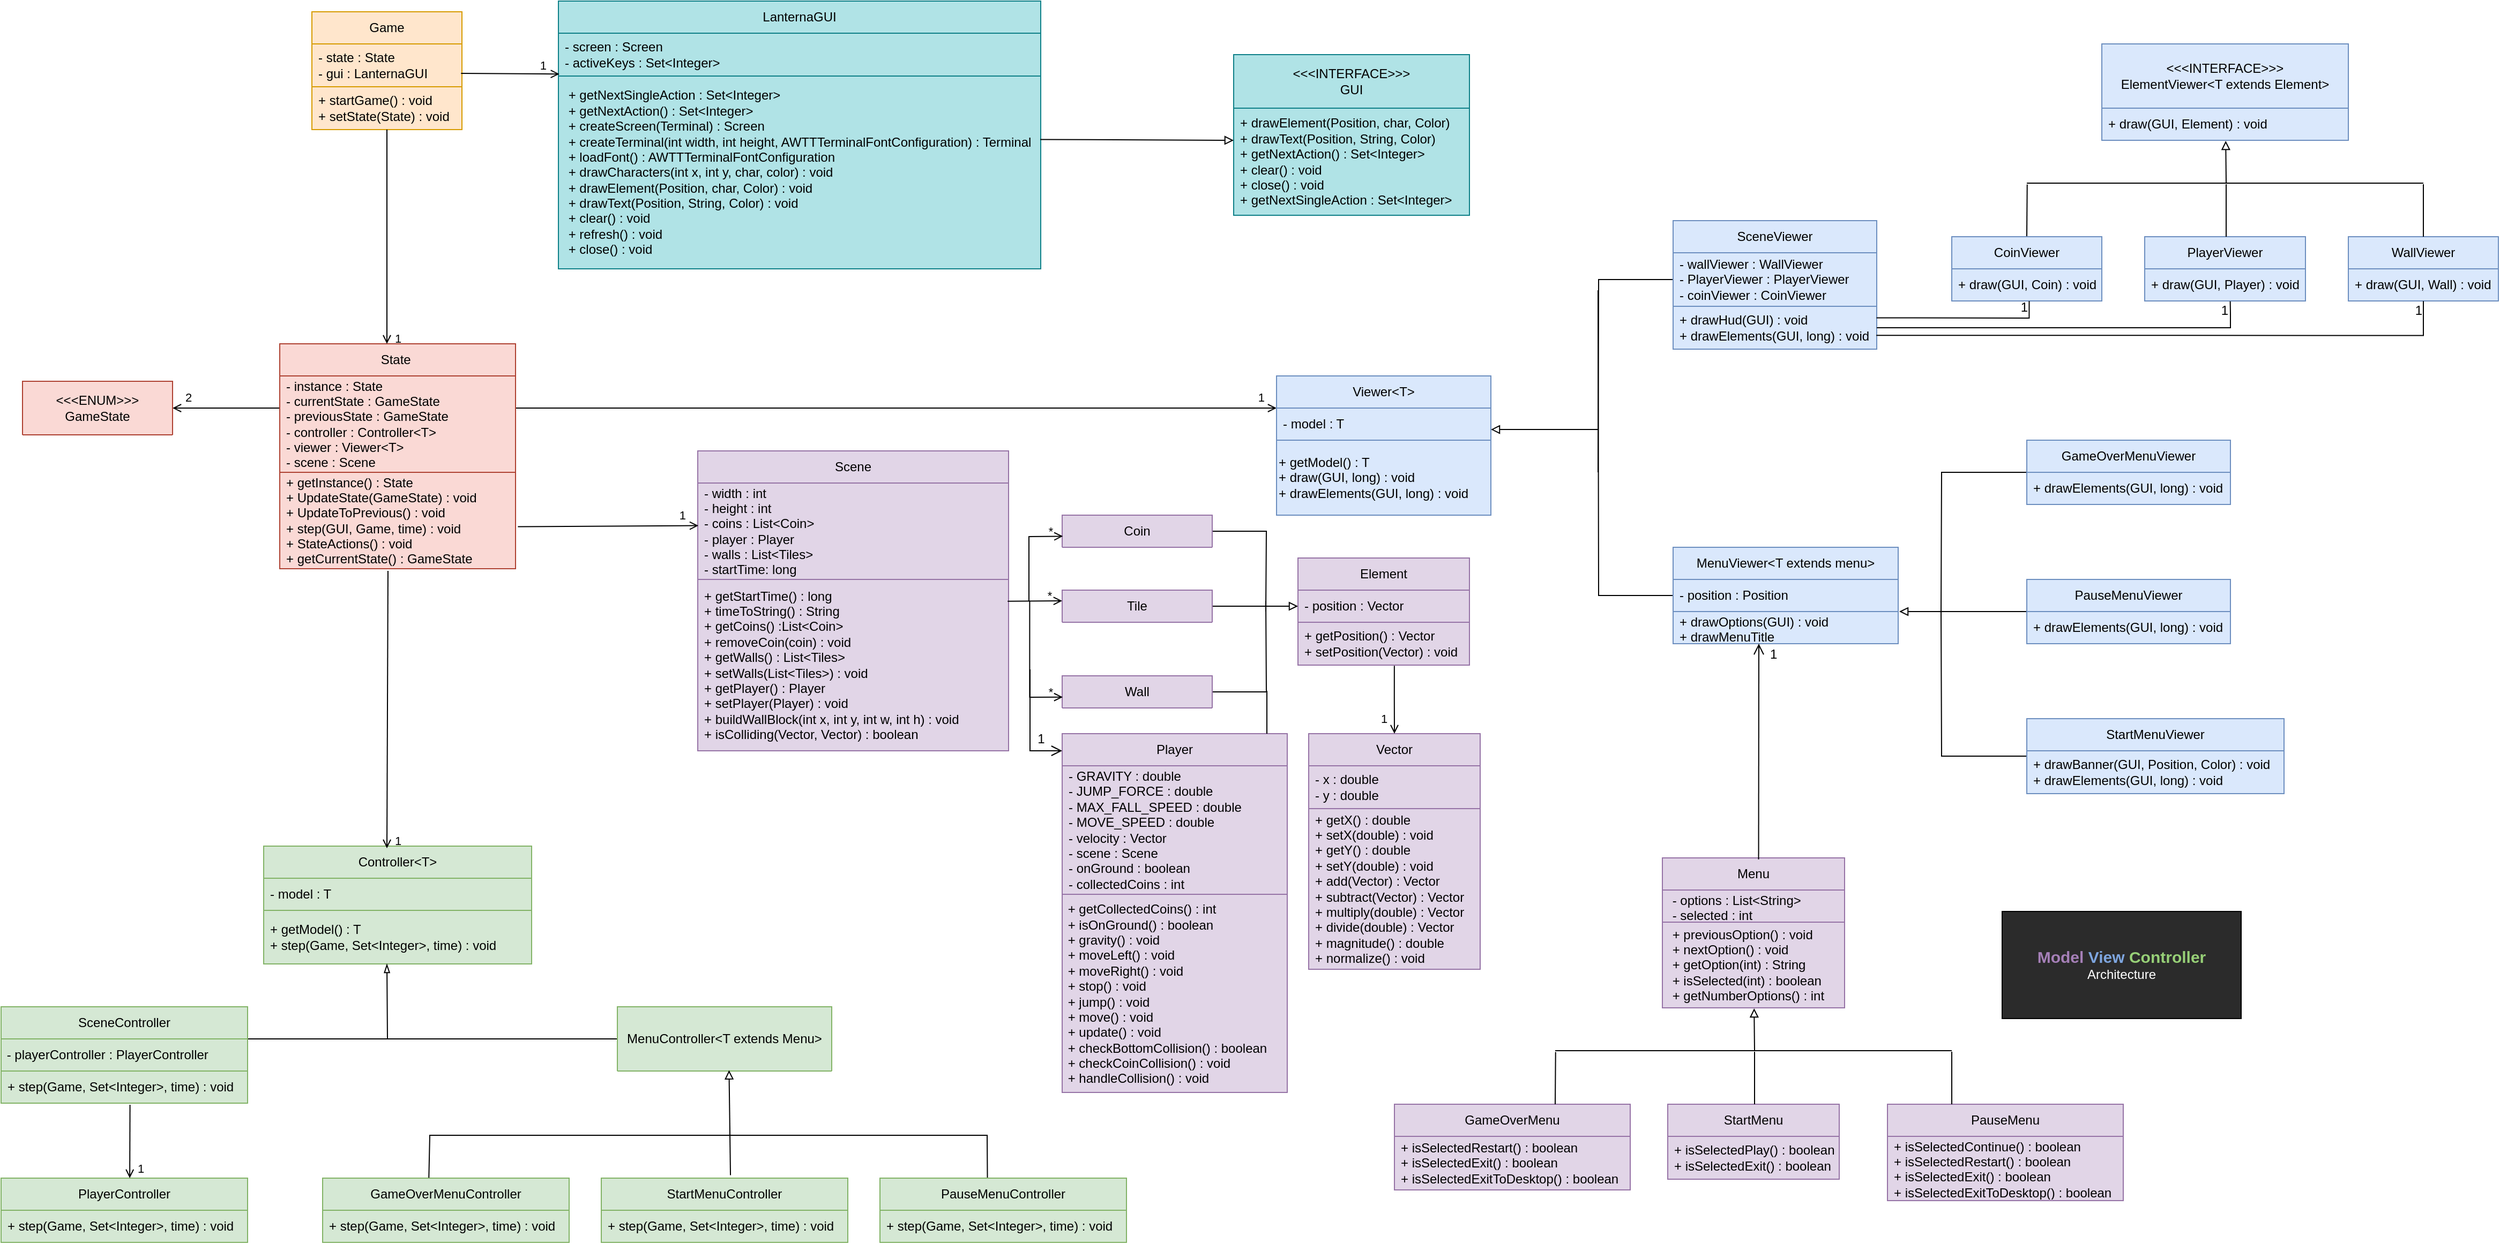<mxfile version="24.9.0">
  <diagram id="H3lMvGbhZpd5Ndb-k4yC" name="Página-1">
    <mxGraphModel dx="2840" dy="1518" grid="0" gridSize="10" guides="1" tooltips="1" connect="1" arrows="1" fold="1" page="1" pageScale="1" pageWidth="827" pageHeight="1169" background="#ffffff" math="0" shadow="0">
      <root>
        <mxCell id="0" />
        <mxCell id="1" parent="0" />
        <mxCell id="7yVTqU8jf3rbuftQxdGP-1" value="Game" style="swimlane;fontStyle=0;childLayout=stackLayout;horizontal=1;startSize=30;horizontalStack=0;resizeParent=1;resizeParentMax=0;resizeLast=0;collapsible=1;marginBottom=0;whiteSpace=wrap;html=1;fillColor=#ffe6cc;strokeColor=#d79b00;" parent="1" vertex="1">
          <mxGeometry x="330" y="250" width="140" height="110" as="geometry" />
        </mxCell>
        <mxCell id="7yVTqU8jf3rbuftQxdGP-2" value="- state : State&lt;div&gt;- gui : LanternaGUI&lt;/div&gt;" style="text;strokeColor=#d79b00;fillColor=#ffe6cc;align=left;verticalAlign=middle;spacingLeft=4;spacingRight=4;overflow=hidden;points=[[0,0.5],[1,0.5]];portConstraint=eastwest;rotatable=0;whiteSpace=wrap;html=1;" parent="7yVTqU8jf3rbuftQxdGP-1" vertex="1">
          <mxGeometry y="30" width="140" height="40" as="geometry" />
        </mxCell>
        <mxCell id="7yVTqU8jf3rbuftQxdGP-4" value="+ startGame() : void&lt;div&gt;+ setState(State) : void&lt;/div&gt;" style="text;strokeColor=#d79b00;fillColor=#ffe6cc;align=left;verticalAlign=middle;spacingLeft=4;spacingRight=4;overflow=hidden;points=[[0,0.5],[1,0.5]];portConstraint=eastwest;rotatable=0;whiteSpace=wrap;html=1;" parent="7yVTqU8jf3rbuftQxdGP-1" vertex="1">
          <mxGeometry y="70" width="140" height="40" as="geometry" />
        </mxCell>
        <mxCell id="7yVTqU8jf3rbuftQxdGP-10" value="&amp;nbsp; &amp;nbsp;2" style="edgeStyle=orthogonalEdgeStyle;rounded=0;orthogonalLoop=1;jettySize=auto;html=1;endArrow=open;endFill=0;labelBackgroundColor=none;" parent="1" source="7yVTqU8jf3rbuftQxdGP-6" edge="1">
          <mxGeometry x="0.807" y="-10" relative="1" as="geometry">
            <mxPoint x="200" y="620" as="targetPoint" />
            <mxPoint as="offset" />
          </mxGeometry>
        </mxCell>
        <mxCell id="7yVTqU8jf3rbuftQxdGP-21" value="1&amp;nbsp; &amp;nbsp;" style="edgeStyle=orthogonalEdgeStyle;rounded=0;orthogonalLoop=1;jettySize=auto;html=1;entryX=0;entryY=0.5;entryDx=0;entryDy=0;endArrow=open;endFill=0;labelBackgroundColor=none;" parent="1" source="7yVTqU8jf3rbuftQxdGP-6" target="7yVTqU8jf3rbuftQxdGP-16" edge="1">
          <mxGeometry x="0.972" y="10" relative="1" as="geometry">
            <mxPoint as="offset" />
          </mxGeometry>
        </mxCell>
        <mxCell id="7yVTqU8jf3rbuftQxdGP-6" value="State&amp;nbsp;" style="swimlane;fontStyle=0;childLayout=stackLayout;horizontal=1;startSize=30;horizontalStack=0;resizeParent=1;resizeParentMax=0;resizeLast=0;collapsible=1;marginBottom=0;whiteSpace=wrap;html=1;fillColor=#fad9d5;strokeColor=#ae4132;" parent="1" vertex="1">
          <mxGeometry x="300" y="560" width="220" height="120" as="geometry" />
        </mxCell>
        <mxCell id="7yVTqU8jf3rbuftQxdGP-7" value="- instance : State&lt;div&gt;- currentState : GameState&lt;/div&gt;&lt;div&gt;- previousState : GameState&lt;/div&gt;&lt;div&gt;- controller : Controller&amp;lt;T&amp;gt;&lt;/div&gt;&lt;div&gt;- viewer : Viewer&amp;lt;T&amp;gt;&lt;/div&gt;&lt;div&gt;- scene : Scene&lt;/div&gt;" style="text;strokeColor=#ae4132;fillColor=#fad9d5;align=left;verticalAlign=middle;spacingLeft=4;spacingRight=4;overflow=hidden;points=[[0,0.5],[1,0.5]];portConstraint=eastwest;rotatable=0;whiteSpace=wrap;html=1;" parent="7yVTqU8jf3rbuftQxdGP-6" vertex="1">
          <mxGeometry y="30" width="220" height="90" as="geometry" />
        </mxCell>
        <mxCell id="7yVTqU8jf3rbuftQxdGP-8" value="+ getInstance() : State&lt;div&gt;+ UpdateState(GameState) : void&lt;/div&gt;&lt;div&gt;+ UpdateToPrevious() : void&lt;/div&gt;&lt;div&gt;+ step(GUI, Game, time) : void&lt;/div&gt;&lt;div&gt;+ StateActions() : void&lt;/div&gt;&lt;div&gt;+ getCurrentState() : GameState&lt;/div&gt;" style="text;strokeColor=#ae4132;fillColor=#fad9d5;align=left;verticalAlign=middle;spacingLeft=4;spacingRight=4;overflow=hidden;points=[[0,0.5],[1,0.5]];portConstraint=eastwest;rotatable=0;whiteSpace=wrap;html=1;" parent="1" vertex="1">
          <mxGeometry x="300" y="680" width="220" height="90" as="geometry" />
        </mxCell>
        <mxCell id="7yVTqU8jf3rbuftQxdGP-11" value="&amp;lt;&amp;lt;&amp;lt;ENUM&amp;gt;&amp;gt;&amp;gt;&lt;div&gt;GameState&lt;/div&gt;" style="swimlane;fontStyle=0;childLayout=stackLayout;horizontal=1;startSize=75;horizontalStack=0;resizeParent=1;resizeParentMax=0;resizeLast=0;collapsible=1;marginBottom=0;whiteSpace=wrap;html=1;fillColor=#fad9d5;strokeColor=#ae4132;" parent="1" vertex="1">
          <mxGeometry x="60" y="595" width="140" height="50" as="geometry" />
        </mxCell>
        <mxCell id="7yVTqU8jf3rbuftQxdGP-16" value="Viewer&amp;lt;T&amp;gt;" style="swimlane;fontStyle=0;childLayout=stackLayout;horizontal=1;startSize=30;horizontalStack=0;resizeParent=1;resizeParentMax=0;resizeLast=0;collapsible=1;marginBottom=0;whiteSpace=wrap;html=1;fillColor=#dae8fc;strokeColor=#6c8ebf;" parent="1" vertex="1">
          <mxGeometry x="1230" y="590" width="200" height="60" as="geometry" />
        </mxCell>
        <mxCell id="7yVTqU8jf3rbuftQxdGP-17" value="- model : T" style="text;strokeColor=#6c8ebf;fillColor=#dae8fc;align=left;verticalAlign=middle;spacingLeft=4;spacingRight=4;overflow=hidden;points=[[0,0.5],[1,0.5]];portConstraint=eastwest;rotatable=0;whiteSpace=wrap;html=1;" parent="7yVTqU8jf3rbuftQxdGP-16" vertex="1">
          <mxGeometry y="30" width="200" height="30" as="geometry" />
        </mxCell>
        <mxCell id="7yVTqU8jf3rbuftQxdGP-24" value="+ getModel() : T&lt;div&gt;+ draw(GUI, long) : void&lt;/div&gt;&lt;div&gt;+ drawElements(GUI, long) : void&lt;/div&gt;" style="text;html=1;align=left;verticalAlign=middle;whiteSpace=wrap;rounded=0;fillColor=#dae8fc;strokeColor=#6c8ebf;" parent="1" vertex="1">
          <mxGeometry x="1230" y="650" width="200" height="70" as="geometry" />
        </mxCell>
        <mxCell id="7yVTqU8jf3rbuftQxdGP-25" value="MenuViewer&amp;lt;T extends menu&amp;gt;" style="swimlane;fontStyle=0;childLayout=stackLayout;horizontal=1;startSize=30;horizontalStack=0;resizeParent=1;resizeParentMax=0;resizeLast=0;collapsible=1;marginBottom=0;whiteSpace=wrap;html=1;fillColor=#dae8fc;strokeColor=#6c8ebf;" parent="1" vertex="1">
          <mxGeometry x="1600" y="750" width="210" height="90" as="geometry" />
        </mxCell>
        <mxCell id="7yVTqU8jf3rbuftQxdGP-119" style="edgeStyle=orthogonalEdgeStyle;rounded=0;orthogonalLoop=1;jettySize=auto;html=1;endArrow=none;endFill=0;" parent="7yVTqU8jf3rbuftQxdGP-25" source="7yVTqU8jf3rbuftQxdGP-26" edge="1">
          <mxGeometry relative="1" as="geometry">
            <mxPoint x="-70" y="-240.0" as="targetPoint" />
          </mxGeometry>
        </mxCell>
        <mxCell id="7yVTqU8jf3rbuftQxdGP-26" value="- position : Position" style="text;strokeColor=#6c8ebf;fillColor=#dae8fc;align=left;verticalAlign=middle;spacingLeft=4;spacingRight=4;overflow=hidden;points=[[0,0.5],[1,0.5]];portConstraint=eastwest;rotatable=0;whiteSpace=wrap;html=1;" parent="7yVTqU8jf3rbuftQxdGP-25" vertex="1">
          <mxGeometry y="30" width="210" height="30" as="geometry" />
        </mxCell>
        <mxCell id="7yVTqU8jf3rbuftQxdGP-27" value="+ drawOptions(GUI) : void&lt;div&gt;+ drawMenuTitle&lt;/div&gt;" style="text;strokeColor=#6c8ebf;fillColor=#dae8fc;align=left;verticalAlign=middle;spacingLeft=4;spacingRight=4;overflow=hidden;points=[[0,0.5],[1,0.5]];portConstraint=eastwest;rotatable=0;whiteSpace=wrap;html=1;" parent="7yVTqU8jf3rbuftQxdGP-25" vertex="1">
          <mxGeometry y="60" width="210" height="30" as="geometry" />
        </mxCell>
        <mxCell id="7yVTqU8jf3rbuftQxdGP-130" style="edgeStyle=orthogonalEdgeStyle;rounded=0;orthogonalLoop=1;jettySize=auto;html=1;endArrow=none;endFill=0;" parent="1" source="7yVTqU8jf3rbuftQxdGP-30" edge="1">
          <mxGeometry relative="1" as="geometry">
            <mxPoint x="1850" y="810" as="targetPoint" />
          </mxGeometry>
        </mxCell>
        <mxCell id="7yVTqU8jf3rbuftQxdGP-30" value="GameOverMenuViewer" style="swimlane;fontStyle=0;childLayout=stackLayout;horizontal=1;startSize=30;horizontalStack=0;resizeParent=1;resizeParentMax=0;resizeLast=0;collapsible=1;marginBottom=0;whiteSpace=wrap;html=1;fillColor=#dae8fc;strokeColor=#6c8ebf;" parent="1" vertex="1">
          <mxGeometry x="1930" y="650" width="190" height="60" as="geometry" />
        </mxCell>
        <mxCell id="7yVTqU8jf3rbuftQxdGP-31" value="+ drawElements(GUI, long) : void" style="text;strokeColor=#6c8ebf;fillColor=#dae8fc;align=left;verticalAlign=middle;spacingLeft=4;spacingRight=4;overflow=hidden;points=[[0,0.5],[1,0.5]];portConstraint=eastwest;rotatable=0;whiteSpace=wrap;html=1;" parent="7yVTqU8jf3rbuftQxdGP-30" vertex="1">
          <mxGeometry y="30" width="190" height="30" as="geometry" />
        </mxCell>
        <mxCell id="7yVTqU8jf3rbuftQxdGP-129" style="edgeStyle=orthogonalEdgeStyle;rounded=0;orthogonalLoop=1;jettySize=auto;html=1;endArrow=none;endFill=0;" parent="1" source="7yVTqU8jf3rbuftQxdGP-35" edge="1">
          <mxGeometry relative="1" as="geometry">
            <mxPoint x="1850" y="810" as="targetPoint" />
          </mxGeometry>
        </mxCell>
        <mxCell id="7yVTqU8jf3rbuftQxdGP-35" value="PauseMenuViewer" style="swimlane;fontStyle=0;childLayout=stackLayout;horizontal=1;startSize=30;horizontalStack=0;resizeParent=1;resizeParentMax=0;resizeLast=0;collapsible=1;marginBottom=0;whiteSpace=wrap;html=1;fillColor=#dae8fc;strokeColor=#6c8ebf;" parent="1" vertex="1">
          <mxGeometry x="1930" y="780" width="190" height="60" as="geometry" />
        </mxCell>
        <mxCell id="7yVTqU8jf3rbuftQxdGP-36" value="+ drawElements(GUI, long) : void" style="text;strokeColor=#6c8ebf;fillColor=#dae8fc;align=left;verticalAlign=middle;spacingLeft=4;spacingRight=4;overflow=hidden;points=[[0,0.5],[1,0.5]];portConstraint=eastwest;rotatable=0;whiteSpace=wrap;html=1;" parent="7yVTqU8jf3rbuftQxdGP-35" vertex="1">
          <mxGeometry y="30" width="190" height="30" as="geometry" />
        </mxCell>
        <mxCell id="7yVTqU8jf3rbuftQxdGP-131" style="edgeStyle=orthogonalEdgeStyle;rounded=0;orthogonalLoop=1;jettySize=auto;html=1;endArrow=none;endFill=0;" parent="1" source="7yVTqU8jf3rbuftQxdGP-44" edge="1">
          <mxGeometry relative="1" as="geometry">
            <mxPoint x="1850" y="810" as="targetPoint" />
          </mxGeometry>
        </mxCell>
        <mxCell id="7yVTqU8jf3rbuftQxdGP-44" value="StartMenuViewer" style="swimlane;fontStyle=0;childLayout=stackLayout;horizontal=1;startSize=30;horizontalStack=0;resizeParent=1;resizeParentMax=0;resizeLast=0;collapsible=1;marginBottom=0;whiteSpace=wrap;html=1;fillColor=#dae8fc;strokeColor=#6c8ebf;" parent="1" vertex="1">
          <mxGeometry x="1930" y="910" width="240" height="70" as="geometry" />
        </mxCell>
        <mxCell id="7yVTqU8jf3rbuftQxdGP-47" value="+ drawBanner(GUI, Position, Color) : void&lt;div&gt;+ drawElements(GUI, long) : void&lt;/div&gt;" style="text;strokeColor=#6c8ebf;fillColor=#dae8fc;align=left;verticalAlign=middle;spacingLeft=4;spacingRight=4;overflow=hidden;points=[[0,0.5],[1,0.5]];portConstraint=eastwest;rotatable=0;whiteSpace=wrap;html=1;" parent="7yVTqU8jf3rbuftQxdGP-44" vertex="1">
          <mxGeometry y="30" width="240" height="40" as="geometry" />
        </mxCell>
        <mxCell id="7yVTqU8jf3rbuftQxdGP-49" value="SceneViewer" style="swimlane;fontStyle=0;childLayout=stackLayout;horizontal=1;startSize=30;horizontalStack=0;resizeParent=1;resizeParentMax=0;resizeLast=0;collapsible=1;marginBottom=0;whiteSpace=wrap;html=1;fillColor=#dae8fc;strokeColor=#6c8ebf;" parent="1" vertex="1">
          <mxGeometry x="1600" y="445" width="190" height="120" as="geometry" />
        </mxCell>
        <mxCell id="7yVTqU8jf3rbuftQxdGP-117" style="edgeStyle=orthogonalEdgeStyle;rounded=0;orthogonalLoop=1;jettySize=auto;html=1;endArrow=none;endFill=0;" parent="7yVTqU8jf3rbuftQxdGP-49" source="7yVTqU8jf3rbuftQxdGP-50" edge="1">
          <mxGeometry relative="1" as="geometry">
            <mxPoint x="-70" y="235" as="targetPoint" />
          </mxGeometry>
        </mxCell>
        <mxCell id="7yVTqU8jf3rbuftQxdGP-50" value="- wallViewer : WallViewer&lt;div&gt;- PlayerViewer : PlayerViewer&lt;/div&gt;&lt;div&gt;- coinViewer : CoinViewer&lt;/div&gt;" style="text;strokeColor=#6c8ebf;fillColor=#dae8fc;align=left;verticalAlign=middle;spacingLeft=4;spacingRight=4;overflow=hidden;points=[[0,0.5],[1,0.5]];portConstraint=eastwest;rotatable=0;whiteSpace=wrap;html=1;" parent="7yVTqU8jf3rbuftQxdGP-49" vertex="1">
          <mxGeometry y="30" width="190" height="50" as="geometry" />
        </mxCell>
        <mxCell id="7yVTqU8jf3rbuftQxdGP-51" value="+ drawHud(GUI) : void&lt;br&gt;&lt;div&gt;+ drawElements(GUI, long) : void&lt;/div&gt;" style="text;strokeColor=#6c8ebf;fillColor=#dae8fc;align=left;verticalAlign=middle;spacingLeft=4;spacingRight=4;overflow=hidden;points=[[0,0.5],[1,0.5]];portConstraint=eastwest;rotatable=0;whiteSpace=wrap;html=1;" parent="7yVTqU8jf3rbuftQxdGP-49" vertex="1">
          <mxGeometry y="80" width="190" height="40" as="geometry" />
        </mxCell>
        <mxCell id="7yVTqU8jf3rbuftQxdGP-59" value="WallViewer" style="swimlane;fontStyle=0;childLayout=stackLayout;horizontal=1;startSize=30;horizontalStack=0;resizeParent=1;resizeParentMax=0;resizeLast=0;collapsible=1;marginBottom=0;whiteSpace=wrap;html=1;fillColor=#dae8fc;strokeColor=#6c8ebf;" parent="1" vertex="1">
          <mxGeometry x="2230" y="460" width="140" height="60" as="geometry" />
        </mxCell>
        <mxCell id="7yVTqU8jf3rbuftQxdGP-60" value="+ draw(GUI, Wall) : void" style="text;strokeColor=#6c8ebf;fillColor=#dae8fc;align=left;verticalAlign=middle;spacingLeft=4;spacingRight=4;overflow=hidden;points=[[0,0.5],[1,0.5]];portConstraint=eastwest;rotatable=0;whiteSpace=wrap;html=1;" parent="7yVTqU8jf3rbuftQxdGP-59" vertex="1">
          <mxGeometry y="30" width="140" height="30" as="geometry" />
        </mxCell>
        <mxCell id="s2_W4ljT01zhnuVkcxhj-12" style="rounded=0;orthogonalLoop=1;jettySize=auto;html=1;exitX=0.5;exitY=0;exitDx=0;exitDy=0;entryX=0.001;entryY=0.63;entryDx=0;entryDy=0;entryPerimeter=0;endArrow=none;endFill=0;" parent="1" source="7yVTqU8jf3rbuftQxdGP-63" target="s2_W4ljT01zhnuVkcxhj-10" edge="1">
          <mxGeometry relative="1" as="geometry" />
        </mxCell>
        <mxCell id="7yVTqU8jf3rbuftQxdGP-63" value="CoinViewer" style="swimlane;fontStyle=0;childLayout=stackLayout;horizontal=1;startSize=30;horizontalStack=0;resizeParent=1;resizeParentMax=0;resizeLast=0;collapsible=1;marginBottom=0;whiteSpace=wrap;html=1;fillColor=#dae8fc;strokeColor=#6c8ebf;" parent="1" vertex="1">
          <mxGeometry x="1860" y="460" width="140" height="60" as="geometry" />
        </mxCell>
        <mxCell id="7yVTqU8jf3rbuftQxdGP-64" value="+ draw(GUI, Coin) : void" style="text;strokeColor=#6c8ebf;fillColor=#dae8fc;align=left;verticalAlign=middle;spacingLeft=4;spacingRight=4;overflow=hidden;points=[[0,0.5],[1,0.5]];portConstraint=eastwest;rotatable=0;whiteSpace=wrap;html=1;" parent="7yVTqU8jf3rbuftQxdGP-63" vertex="1">
          <mxGeometry y="30" width="140" height="30" as="geometry" />
        </mxCell>
        <mxCell id="7yVTqU8jf3rbuftQxdGP-67" value="PlayerViewer" style="swimlane;fontStyle=0;childLayout=stackLayout;horizontal=1;startSize=30;horizontalStack=0;resizeParent=1;resizeParentMax=0;resizeLast=0;collapsible=1;marginBottom=0;whiteSpace=wrap;html=1;fillColor=#dae8fc;strokeColor=#6c8ebf;" parent="1" vertex="1">
          <mxGeometry x="2040" y="460" width="150" height="60" as="geometry" />
        </mxCell>
        <mxCell id="7yVTqU8jf3rbuftQxdGP-68" value="+ draw(GUI, Player) : void" style="text;strokeColor=#6c8ebf;fillColor=#dae8fc;align=left;verticalAlign=middle;spacingLeft=4;spacingRight=4;overflow=hidden;points=[[0,0.5],[1,0.5]];portConstraint=eastwest;rotatable=0;whiteSpace=wrap;html=1;" parent="7yVTqU8jf3rbuftQxdGP-67" vertex="1">
          <mxGeometry y="30" width="150" height="30" as="geometry" />
        </mxCell>
        <mxCell id="7yVTqU8jf3rbuftQxdGP-75" value="&amp;lt;&amp;lt;&amp;lt;INTERFACE&amp;gt;&amp;gt;&amp;gt;&lt;div&gt;ElementViewer&amp;lt;T extends Element&amp;gt;&lt;/div&gt;" style="swimlane;fontStyle=0;childLayout=stackLayout;horizontal=1;startSize=60;horizontalStack=0;resizeParent=1;resizeParentMax=0;resizeLast=0;collapsible=1;marginBottom=0;whiteSpace=wrap;html=1;fillColor=#dae8fc;strokeColor=#6c8ebf;" parent="1" vertex="1">
          <mxGeometry x="2000" y="280" width="230" height="90" as="geometry" />
        </mxCell>
        <mxCell id="7yVTqU8jf3rbuftQxdGP-76" value="+ draw(GUI, Element) : void" style="text;strokeColor=#6c8ebf;fillColor=#dae8fc;align=left;verticalAlign=middle;spacingLeft=4;spacingRight=4;overflow=hidden;points=[[0,0.5],[1,0.5]];portConstraint=eastwest;rotatable=0;whiteSpace=wrap;html=1;" parent="7yVTqU8jf3rbuftQxdGP-75" vertex="1">
          <mxGeometry y="60" width="230" height="30" as="geometry" />
        </mxCell>
        <mxCell id="7yVTqU8jf3rbuftQxdGP-82" value="Controller&amp;lt;T&amp;gt;" style="swimlane;fontStyle=0;childLayout=stackLayout;horizontal=1;startSize=30;horizontalStack=0;resizeParent=1;resizeParentMax=0;resizeLast=0;collapsible=1;marginBottom=0;whiteSpace=wrap;html=1;fillColor=#d5e8d4;strokeColor=#82b366;" parent="1" vertex="1">
          <mxGeometry x="285" y="1029" width="250" height="110" as="geometry" />
        </mxCell>
        <mxCell id="7yVTqU8jf3rbuftQxdGP-83" value="- model : T" style="text;strokeColor=#82b366;fillColor=#d5e8d4;align=left;verticalAlign=middle;spacingLeft=4;spacingRight=4;overflow=hidden;points=[[0,0.5],[1,0.5]];portConstraint=eastwest;rotatable=0;whiteSpace=wrap;html=1;" parent="7yVTqU8jf3rbuftQxdGP-82" vertex="1">
          <mxGeometry y="30" width="250" height="30" as="geometry" />
        </mxCell>
        <mxCell id="7yVTqU8jf3rbuftQxdGP-84" value="+ getModel() : T&lt;div&gt;+ step(Game, Set&amp;lt;Integer&amp;gt;, time) : void&lt;/div&gt;" style="text;strokeColor=#82b366;fillColor=#d5e8d4;align=left;verticalAlign=middle;spacingLeft=4;spacingRight=4;overflow=hidden;points=[[0,0.5],[1,0.5]];portConstraint=eastwest;rotatable=0;whiteSpace=wrap;html=1;" parent="7yVTqU8jf3rbuftQxdGP-82" vertex="1">
          <mxGeometry y="60" width="250" height="50" as="geometry" />
        </mxCell>
        <mxCell id="7yVTqU8jf3rbuftQxdGP-86" value="1" style="endArrow=open;html=1;rounded=0;exitX=0.459;exitY=1.022;exitDx=0;exitDy=0;exitPerimeter=0;entryX=0.46;entryY=0.018;entryDx=0;entryDy=0;entryPerimeter=0;endFill=0;labelBackgroundColor=none;" parent="1" source="7yVTqU8jf3rbuftQxdGP-8" target="7yVTqU8jf3rbuftQxdGP-82" edge="1">
          <mxGeometry x="0.945" y="10" width="50" height="50" relative="1" as="geometry">
            <mxPoint x="590" y="570" as="sourcePoint" />
            <mxPoint x="640" y="520" as="targetPoint" />
            <mxPoint as="offset" />
          </mxGeometry>
        </mxCell>
        <mxCell id="7yVTqU8jf3rbuftQxdGP-116" style="edgeStyle=orthogonalEdgeStyle;rounded=0;orthogonalLoop=1;jettySize=auto;html=1;endArrow=none;endFill=0;" parent="1" source="7yVTqU8jf3rbuftQxdGP-87" edge="1">
          <mxGeometry relative="1" as="geometry">
            <mxPoint x="380" y="1209" as="targetPoint" />
          </mxGeometry>
        </mxCell>
        <mxCell id="7yVTqU8jf3rbuftQxdGP-87" value="MenuController&amp;lt;T extends Menu&amp;gt;" style="swimlane;fontStyle=0;childLayout=stackLayout;horizontal=1;startSize=60;horizontalStack=0;resizeParent=1;resizeParentMax=0;resizeLast=0;collapsible=1;marginBottom=0;whiteSpace=wrap;html=1;fillColor=#d5e8d4;strokeColor=#82b366;" parent="1" vertex="1">
          <mxGeometry x="615" y="1179" width="200" height="60" as="geometry" />
        </mxCell>
        <mxCell id="7yVTqU8jf3rbuftQxdGP-91" value="GameOverMenuController" style="swimlane;fontStyle=0;childLayout=stackLayout;horizontal=1;startSize=30;horizontalStack=0;resizeParent=1;resizeParentMax=0;resizeLast=0;collapsible=1;marginBottom=0;whiteSpace=wrap;html=1;fillColor=#d5e8d4;strokeColor=#82b366;" parent="1" vertex="1">
          <mxGeometry x="340" y="1339" width="230" height="60" as="geometry" />
        </mxCell>
        <mxCell id="7yVTqU8jf3rbuftQxdGP-92" value="+ step(Game, Set&amp;lt;Integer&amp;gt;, time) : void" style="text;strokeColor=#82b366;fillColor=#d5e8d4;align=left;verticalAlign=middle;spacingLeft=4;spacingRight=4;overflow=hidden;points=[[0,0.5],[1,0.5]];portConstraint=eastwest;rotatable=0;whiteSpace=wrap;html=1;" parent="7yVTqU8jf3rbuftQxdGP-91" vertex="1">
          <mxGeometry y="30" width="230" height="30" as="geometry" />
        </mxCell>
        <mxCell id="7yVTqU8jf3rbuftQxdGP-95" value="StartMenuController" style="swimlane;fontStyle=0;childLayout=stackLayout;horizontal=1;startSize=30;horizontalStack=0;resizeParent=1;resizeParentMax=0;resizeLast=0;collapsible=1;marginBottom=0;whiteSpace=wrap;html=1;fillColor=#d5e8d4;strokeColor=#82b366;" parent="1" vertex="1">
          <mxGeometry x="600" y="1339" width="230" height="60" as="geometry" />
        </mxCell>
        <mxCell id="7yVTqU8jf3rbuftQxdGP-96" value="+ step(Game, Set&amp;lt;Integer&amp;gt;, time) : void" style="text;strokeColor=#82b366;fillColor=#d5e8d4;align=left;verticalAlign=middle;spacingLeft=4;spacingRight=4;overflow=hidden;points=[[0,0.5],[1,0.5]];portConstraint=eastwest;rotatable=0;whiteSpace=wrap;html=1;" parent="7yVTqU8jf3rbuftQxdGP-95" vertex="1">
          <mxGeometry y="30" width="230" height="30" as="geometry" />
        </mxCell>
        <mxCell id="7yVTqU8jf3rbuftQxdGP-101" value="" style="endArrow=block;html=1;rounded=0;exitX=0.524;exitY=-0.046;exitDx=0;exitDy=0;exitPerimeter=0;entryX=0.521;entryY=0.988;entryDx=0;entryDy=0;entryPerimeter=0;endFill=0;" parent="1" source="7yVTqU8jf3rbuftQxdGP-95" target="7yVTqU8jf3rbuftQxdGP-87" edge="1">
          <mxGeometry width="50" height="50" relative="1" as="geometry">
            <mxPoint x="640" y="1319" as="sourcePoint" />
            <mxPoint x="690" y="1269" as="targetPoint" />
          </mxGeometry>
        </mxCell>
        <mxCell id="7yVTqU8jf3rbuftQxdGP-102" value="" style="endArrow=none;html=1;rounded=0;exitX=0.431;exitY=-0.007;exitDx=0;exitDy=0;exitPerimeter=0;entryX=0.436;entryY=0.031;entryDx=0;entryDy=0;entryPerimeter=0;" parent="1" source="7yVTqU8jf3rbuftQxdGP-91" target="7yVTqU8jf3rbuftQxdGP-97" edge="1">
          <mxGeometry width="50" height="50" relative="1" as="geometry">
            <mxPoint x="640" y="1319" as="sourcePoint" />
            <mxPoint x="960" y="1336" as="targetPoint" />
            <Array as="points">
              <mxPoint x="440" y="1299" />
              <mxPoint x="960" y="1299" />
            </Array>
          </mxGeometry>
        </mxCell>
        <mxCell id="7yVTqU8jf3rbuftQxdGP-97" value="PauseMenuController" style="swimlane;fontStyle=0;childLayout=stackLayout;horizontal=1;startSize=30;horizontalStack=0;resizeParent=1;resizeParentMax=0;resizeLast=0;collapsible=1;marginBottom=0;whiteSpace=wrap;html=1;fillColor=#d5e8d4;strokeColor=#82b366;" parent="1" vertex="1">
          <mxGeometry x="860" y="1339" width="230" height="60" as="geometry" />
        </mxCell>
        <mxCell id="7yVTqU8jf3rbuftQxdGP-98" value="+ step(Game, Set&amp;lt;Integer&amp;gt;, time) : void" style="text;strokeColor=#82b366;fillColor=#d5e8d4;align=left;verticalAlign=middle;spacingLeft=4;spacingRight=4;overflow=hidden;points=[[0,0.5],[1,0.5]];portConstraint=eastwest;rotatable=0;whiteSpace=wrap;html=1;" parent="7yVTqU8jf3rbuftQxdGP-97" vertex="1">
          <mxGeometry y="30" width="230" height="30" as="geometry" />
        </mxCell>
        <mxCell id="7yVTqU8jf3rbuftQxdGP-115" style="edgeStyle=orthogonalEdgeStyle;rounded=0;orthogonalLoop=1;jettySize=auto;html=1;endArrow=blockThin;endFill=0;" parent="1" source="7yVTqU8jf3rbuftQxdGP-104" edge="1">
          <mxGeometry relative="1" as="geometry">
            <mxPoint x="400" y="1139" as="targetPoint" />
          </mxGeometry>
        </mxCell>
        <mxCell id="7yVTqU8jf3rbuftQxdGP-104" value="SceneController" style="swimlane;fontStyle=0;childLayout=stackLayout;horizontal=1;startSize=30;horizontalStack=0;resizeParent=1;resizeParentMax=0;resizeLast=0;collapsible=1;marginBottom=0;whiteSpace=wrap;html=1;fillColor=#d5e8d4;strokeColor=#82b366;" parent="1" vertex="1">
          <mxGeometry x="40" y="1179" width="230" height="60" as="geometry" />
        </mxCell>
        <mxCell id="7yVTqU8jf3rbuftQxdGP-107" value="&amp;nbsp;- playerController : PlayerController" style="text;html=1;align=left;verticalAlign=middle;whiteSpace=wrap;rounded=0;fillColor=#d5e8d4;strokeColor=#82b366;" parent="7yVTqU8jf3rbuftQxdGP-104" vertex="1">
          <mxGeometry y="30" width="230" height="30" as="geometry" />
        </mxCell>
        <mxCell id="7yVTqU8jf3rbuftQxdGP-105" value="+ step(Game, Set&amp;lt;Integer&amp;gt;, time) : void" style="text;strokeColor=#82b366;fillColor=#d5e8d4;align=left;verticalAlign=middle;spacingLeft=4;spacingRight=4;overflow=hidden;points=[[0,0.5],[1,0.5]];portConstraint=eastwest;rotatable=0;whiteSpace=wrap;html=1;" parent="1" vertex="1">
          <mxGeometry x="40" y="1239" width="230" height="30" as="geometry" />
        </mxCell>
        <mxCell id="7yVTqU8jf3rbuftQxdGP-108" value="PlayerController" style="swimlane;fontStyle=0;childLayout=stackLayout;horizontal=1;startSize=30;horizontalStack=0;resizeParent=1;resizeParentMax=0;resizeLast=0;collapsible=1;marginBottom=0;whiteSpace=wrap;html=1;fillColor=#d5e8d4;strokeColor=#82b366;" parent="1" vertex="1">
          <mxGeometry x="40" y="1339" width="230" height="60" as="geometry" />
        </mxCell>
        <mxCell id="7yVTqU8jf3rbuftQxdGP-112" value="+ step(Game, Set&amp;lt;Integer&amp;gt;, time) : void" style="text;strokeColor=#82b366;fillColor=#d5e8d4;align=left;verticalAlign=middle;spacingLeft=4;spacingRight=4;overflow=hidden;points=[[0,0.5],[1,0.5]];portConstraint=eastwest;rotatable=0;whiteSpace=wrap;html=1;" parent="7yVTqU8jf3rbuftQxdGP-108" vertex="1">
          <mxGeometry y="30" width="230" height="30" as="geometry" />
        </mxCell>
        <mxCell id="7yVTqU8jf3rbuftQxdGP-114" value="1" style="endArrow=open;html=1;rounded=0;exitX=0.523;exitY=1.052;exitDx=0;exitDy=0;exitPerimeter=0;entryX=0.522;entryY=0;entryDx=0;entryDy=0;entryPerimeter=0;endFill=0;labelBackgroundColor=none;" parent="1" source="7yVTqU8jf3rbuftQxdGP-105" target="7yVTqU8jf3rbuftQxdGP-108" edge="1">
          <mxGeometry x="0.736" y="10" width="50" height="50" relative="1" as="geometry">
            <mxPoint x="170" y="1369" as="sourcePoint" />
            <mxPoint x="220" y="1319" as="targetPoint" />
            <mxPoint as="offset" />
          </mxGeometry>
        </mxCell>
        <mxCell id="7yVTqU8jf3rbuftQxdGP-120" value="" style="endArrow=block;html=1;rounded=0;entryX=1;entryY=0.667;entryDx=0;entryDy=0;entryPerimeter=0;endFill=0;" parent="1" target="7yVTqU8jf3rbuftQxdGP-17" edge="1">
          <mxGeometry width="50" height="50" relative="1" as="geometry">
            <mxPoint x="1530" y="640" as="sourcePoint" />
            <mxPoint x="1710" y="600" as="targetPoint" />
          </mxGeometry>
        </mxCell>
        <mxCell id="7yVTqU8jf3rbuftQxdGP-132" value="" style="endArrow=block;html=1;rounded=0;endFill=0;" parent="1" edge="1">
          <mxGeometry width="50" height="50" relative="1" as="geometry">
            <mxPoint x="1850" y="810" as="sourcePoint" />
            <mxPoint x="1811" y="810" as="targetPoint" />
          </mxGeometry>
        </mxCell>
        <mxCell id="7yVTqU8jf3rbuftQxdGP-137" value="Vector" style="swimlane;fontStyle=0;childLayout=stackLayout;horizontal=1;startSize=30;horizontalStack=0;resizeParent=1;resizeParentMax=0;resizeLast=0;collapsible=1;marginBottom=0;whiteSpace=wrap;html=1;fillColor=#e1d5e7;strokeColor=#9673a6;" parent="1" vertex="1">
          <mxGeometry x="1260" y="924" width="160" height="220" as="geometry" />
        </mxCell>
        <mxCell id="7yVTqU8jf3rbuftQxdGP-138" value="- x : double&lt;div&gt;- y : double&lt;/div&gt;" style="text;strokeColor=#9673a6;fillColor=#e1d5e7;align=left;verticalAlign=middle;spacingLeft=4;spacingRight=4;overflow=hidden;points=[[0,0.5],[1,0.5]];portConstraint=eastwest;rotatable=0;whiteSpace=wrap;html=1;" parent="7yVTqU8jf3rbuftQxdGP-137" vertex="1">
          <mxGeometry y="30" width="160" height="40" as="geometry" />
        </mxCell>
        <mxCell id="7yVTqU8jf3rbuftQxdGP-139" value="+ getX() : double&lt;div&gt;+ setX(double) : void&lt;/div&gt;&lt;div&gt;+ getY() : double&lt;/div&gt;&lt;div&gt;+ setY(double) : void&lt;/div&gt;&lt;div&gt;+ add(Vector) : Vector&lt;/div&gt;&lt;div&gt;+ subtract(Vector) : Vector&lt;/div&gt;&lt;div&gt;+ multiply(double) : Vector&lt;/div&gt;&lt;div&gt;+ divide(double) : Vector&lt;/div&gt;&lt;div&gt;+ magnitude() : double&lt;/div&gt;&lt;div&gt;+ normalize() : void&lt;/div&gt;" style="text;strokeColor=#9673a6;fillColor=#e1d5e7;align=left;verticalAlign=middle;spacingLeft=4;spacingRight=4;overflow=hidden;points=[[0,0.5],[1,0.5]];portConstraint=eastwest;rotatable=0;whiteSpace=wrap;html=1;" parent="7yVTqU8jf3rbuftQxdGP-137" vertex="1">
          <mxGeometry y="70" width="160" height="150" as="geometry" />
        </mxCell>
        <mxCell id="7yVTqU8jf3rbuftQxdGP-141" value="1" style="edgeStyle=orthogonalEdgeStyle;rounded=0;orthogonalLoop=1;jettySize=auto;html=1;endArrow=open;endFill=0;labelBackgroundColor=none;" parent="1" source="7yVTqU8jf3rbuftQxdGP-1" edge="1">
          <mxGeometry x="0.946" y="10" relative="1" as="geometry">
            <mxPoint x="400" y="560" as="targetPoint" />
            <mxPoint as="offset" />
          </mxGeometry>
        </mxCell>
        <mxCell id="7yVTqU8jf3rbuftQxdGP-142" value="Scene" style="swimlane;fontStyle=0;childLayout=stackLayout;horizontal=1;startSize=30;horizontalStack=0;resizeParent=1;resizeParentMax=0;resizeLast=0;collapsible=1;marginBottom=0;whiteSpace=wrap;html=1;fillColor=#e1d5e7;strokeColor=#9673a6;" parent="1" vertex="1">
          <mxGeometry x="690" y="660" width="290" height="280" as="geometry" />
        </mxCell>
        <mxCell id="7yVTqU8jf3rbuftQxdGP-143" value="- width : int&lt;div&gt;- height : int&lt;/div&gt;&lt;div&gt;- coins : List&amp;lt;Coin&amp;gt;&lt;/div&gt;&lt;div&gt;- player : Player&lt;/div&gt;&lt;div&gt;- walls : List&amp;lt;Tiles&amp;gt;&lt;/div&gt;&lt;div&gt;- startTime: long&lt;/div&gt;" style="text;strokeColor=#9673a6;fillColor=#e1d5e7;align=left;verticalAlign=middle;spacingLeft=4;spacingRight=4;overflow=hidden;points=[[0,0.5],[1,0.5]];portConstraint=eastwest;rotatable=0;whiteSpace=wrap;html=1;" parent="7yVTqU8jf3rbuftQxdGP-142" vertex="1">
          <mxGeometry y="30" width="290" height="90" as="geometry" />
        </mxCell>
        <mxCell id="7yVTqU8jf3rbuftQxdGP-144" value="+ getStartTime() : long&lt;div&gt;+ timeToString() : String&lt;/div&gt;&lt;div&gt;+ getCoins() :List&amp;lt;Coin&amp;gt;&lt;/div&gt;&lt;div&gt;+ removeCoin(coin) : void&lt;/div&gt;&lt;div&gt;+ getWalls() : List&amp;lt;Tiles&amp;gt;&lt;/div&gt;&lt;div&gt;+ setWalls(List&amp;lt;Tiles&amp;gt;) : void&lt;/div&gt;&lt;div&gt;+ getPlayer() : Player&lt;/div&gt;&lt;div&gt;+ setPlayer(Player) : void&lt;/div&gt;&lt;div&gt;+ buildWallBlock(int x, int y, int w, int h) : void&lt;/div&gt;&lt;div&gt;+ isColliding(Vector, Vector) : boolean&lt;/div&gt;" style="text;strokeColor=#9673a6;fillColor=#e1d5e7;align=left;verticalAlign=middle;spacingLeft=4;spacingRight=4;overflow=hidden;points=[[0,0.5],[1,0.5]];portConstraint=eastwest;rotatable=0;whiteSpace=wrap;html=1;" parent="7yVTqU8jf3rbuftQxdGP-142" vertex="1">
          <mxGeometry y="120" width="290" height="160" as="geometry" />
        </mxCell>
        <mxCell id="7yVTqU8jf3rbuftQxdGP-146" value="Element" style="swimlane;fontStyle=0;childLayout=stackLayout;horizontal=1;startSize=30;horizontalStack=0;resizeParent=1;resizeParentMax=0;resizeLast=0;collapsible=1;marginBottom=0;whiteSpace=wrap;html=1;fillColor=#e1d5e7;strokeColor=#9673a6;" parent="1" vertex="1">
          <mxGeometry x="1250" y="760" width="160" height="100" as="geometry" />
        </mxCell>
        <mxCell id="7yVTqU8jf3rbuftQxdGP-147" value="- position : Vector" style="text;strokeColor=#9673a6;fillColor=#e1d5e7;align=left;verticalAlign=middle;spacingLeft=4;spacingRight=4;overflow=hidden;points=[[0,0.5],[1,0.5]];portConstraint=eastwest;rotatable=0;whiteSpace=wrap;html=1;" parent="7yVTqU8jf3rbuftQxdGP-146" vertex="1">
          <mxGeometry y="30" width="160" height="30" as="geometry" />
        </mxCell>
        <mxCell id="7yVTqU8jf3rbuftQxdGP-148" value="+ getPosition() : Vector&lt;div&gt;+ setPosition(Vector) : void&lt;/div&gt;" style="text;strokeColor=#9673a6;fillColor=#e1d5e7;align=left;verticalAlign=middle;spacingLeft=4;spacingRight=4;overflow=hidden;points=[[0,0.5],[1,0.5]];portConstraint=eastwest;rotatable=0;whiteSpace=wrap;html=1;" parent="7yVTqU8jf3rbuftQxdGP-146" vertex="1">
          <mxGeometry y="60" width="160" height="40" as="geometry" />
        </mxCell>
        <mxCell id="7yVTqU8jf3rbuftQxdGP-200" style="edgeStyle=orthogonalEdgeStyle;rounded=0;orthogonalLoop=1;jettySize=auto;html=1;endArrow=none;endFill=0;" parent="1" source="7yVTqU8jf3rbuftQxdGP-150" edge="1">
          <mxGeometry relative="1" as="geometry">
            <mxPoint x="1220" y="810" as="targetPoint" />
          </mxGeometry>
        </mxCell>
        <mxCell id="7yVTqU8jf3rbuftQxdGP-150" value="Coin" style="swimlane;fontStyle=0;childLayout=stackLayout;horizontal=1;startSize=30;horizontalStack=0;resizeParent=1;resizeParentMax=0;resizeLast=0;collapsible=1;marginBottom=0;whiteSpace=wrap;html=1;fillColor=#e1d5e7;strokeColor=#9673a6;" parent="1" vertex="1">
          <mxGeometry x="1030" y="720" width="140" height="30" as="geometry" />
        </mxCell>
        <mxCell id="7yVTqU8jf3rbuftQxdGP-198" style="edgeStyle=orthogonalEdgeStyle;rounded=0;orthogonalLoop=1;jettySize=auto;html=1;endArrow=block;endFill=0;" parent="1" source="7yVTqU8jf3rbuftQxdGP-154" target="7yVTqU8jf3rbuftQxdGP-147" edge="1">
          <mxGeometry relative="1" as="geometry" />
        </mxCell>
        <mxCell id="7yVTqU8jf3rbuftQxdGP-154" value="Tile" style="swimlane;fontStyle=0;childLayout=stackLayout;horizontal=1;startSize=30;horizontalStack=0;resizeParent=1;resizeParentMax=0;resizeLast=0;collapsible=1;marginBottom=0;whiteSpace=wrap;html=1;fillColor=#e1d5e7;strokeColor=#9673a6;" parent="1" vertex="1">
          <mxGeometry x="1030" y="790" width="140" height="30" as="geometry" />
        </mxCell>
        <mxCell id="7yVTqU8jf3rbuftQxdGP-161" value="&amp;nbsp;+ getCollectedCoins() : int&lt;div&gt;&amp;nbsp;+ isOnGround() : boolean&lt;/div&gt;&lt;div&gt;&amp;nbsp;+ gravity() : void&lt;/div&gt;&lt;div&gt;&amp;nbsp;+ moveLeft() : void&lt;/div&gt;&lt;div&gt;&amp;nbsp;+ moveRight() : void&lt;/div&gt;&lt;div&gt;&amp;nbsp;+ stop() : void&lt;/div&gt;&lt;div&gt;&amp;nbsp;+ jump() : void&lt;/div&gt;&lt;div&gt;&amp;nbsp;+ move() : void&lt;/div&gt;&lt;div&gt;&amp;nbsp;+ update() : void&lt;/div&gt;&lt;div&gt;&amp;nbsp;+ checkBottomCollision() : boolean&lt;/div&gt;&lt;div&gt;&amp;nbsp;+ checkCoinCollision() : void&lt;/div&gt;&lt;div&gt;&amp;nbsp;+ handleCollision() : void&lt;/div&gt;" style="rounded=0;whiteSpace=wrap;html=1;align=left;fillColor=#e1d5e7;strokeColor=#9673a6;" parent="1" vertex="1">
          <mxGeometry x="1030" y="1074" width="210" height="185" as="geometry" />
        </mxCell>
        <mxCell id="7yVTqU8jf3rbuftQxdGP-199" style="edgeStyle=orthogonalEdgeStyle;rounded=0;orthogonalLoop=1;jettySize=auto;html=1;endArrow=none;endFill=0;" parent="1" source="7yVTqU8jf3rbuftQxdGP-162" edge="1">
          <mxGeometry relative="1" as="geometry">
            <mxPoint x="1220" y="800" as="targetPoint" />
          </mxGeometry>
        </mxCell>
        <mxCell id="7yVTqU8jf3rbuftQxdGP-162" value="Wall" style="swimlane;fontStyle=0;childLayout=stackLayout;horizontal=1;startSize=30;horizontalStack=0;resizeParent=1;resizeParentMax=0;resizeLast=0;collapsible=1;marginBottom=0;whiteSpace=wrap;html=1;fillColor=#e1d5e7;strokeColor=#9673a6;" parent="1" vertex="1">
          <mxGeometry x="1030" y="870" width="140" height="30" as="geometry" />
        </mxCell>
        <mxCell id="7yVTqU8jf3rbuftQxdGP-163" value="&lt;div&gt;&amp;lt;&amp;lt;&amp;lt;INTERFACE&amp;gt;&amp;gt;&amp;gt;&lt;/div&gt;GUI" style="swimlane;fontStyle=0;childLayout=stackLayout;horizontal=1;startSize=50;horizontalStack=0;resizeParent=1;resizeParentMax=0;resizeLast=0;collapsible=1;marginBottom=0;whiteSpace=wrap;html=1;fillColor=#b0e3e6;strokeColor=#0e8088;" parent="1" vertex="1">
          <mxGeometry x="1190" y="290" width="220" height="150" as="geometry" />
        </mxCell>
        <mxCell id="7yVTqU8jf3rbuftQxdGP-164" value="+ drawElement(Position, char, Color)&lt;div&gt;+ drawText(Position, String, Color)&lt;/div&gt;&lt;div&gt;+ getNextAction() : Set&amp;lt;Integer&amp;gt;&lt;/div&gt;&lt;div&gt;+ clear() : void&lt;/div&gt;&lt;div&gt;+ close() : void&lt;/div&gt;&lt;div&gt;+ getNextSingleAction : Set&amp;lt;Integer&amp;gt;&lt;/div&gt;" style="text;strokeColor=#0e8088;fillColor=#b0e3e6;align=left;verticalAlign=middle;spacingLeft=4;spacingRight=4;overflow=hidden;points=[[0,0.5],[1,0.5]];portConstraint=eastwest;rotatable=0;whiteSpace=wrap;html=1;" parent="7yVTqU8jf3rbuftQxdGP-163" vertex="1">
          <mxGeometry y="50" width="220" height="100" as="geometry" />
        </mxCell>
        <mxCell id="7yVTqU8jf3rbuftQxdGP-167" value="LanternaGUI" style="swimlane;fontStyle=0;childLayout=stackLayout;horizontal=1;startSize=30;horizontalStack=0;resizeParent=1;resizeParentMax=0;resizeLast=0;collapsible=1;marginBottom=0;whiteSpace=wrap;html=1;fillColor=#b0e3e6;strokeColor=#0e8088;" parent="1" vertex="1">
          <mxGeometry x="560" y="240" width="450" height="250" as="geometry" />
        </mxCell>
        <mxCell id="7yVTqU8jf3rbuftQxdGP-168" value="- screen : Screen&lt;div&gt;- activeKeys : Set&amp;lt;Integer&amp;gt;&lt;/div&gt;" style="text;strokeColor=#0e8088;fillColor=#b0e3e6;align=left;verticalAlign=middle;spacingLeft=4;spacingRight=4;overflow=hidden;points=[[0,0.5],[1,0.5]];portConstraint=eastwest;rotatable=0;whiteSpace=wrap;html=1;" parent="7yVTqU8jf3rbuftQxdGP-167" vertex="1">
          <mxGeometry y="30" width="450" height="40" as="geometry" />
        </mxCell>
        <mxCell id="7yVTqU8jf3rbuftQxdGP-169" value="&amp;nbsp;+ getNextSingleAction : Set&amp;lt;Integer&amp;gt;&lt;div&gt;&amp;nbsp;&lt;span style=&quot;background-color: initial;&quot;&gt;+ getNextAction() : Set&amp;lt;Integer&amp;gt;&lt;/span&gt;&lt;/div&gt;&lt;div&gt;&lt;span style=&quot;background-color: initial;&quot;&gt;&amp;nbsp;+ createScreen(Terminal) : Screen&lt;/span&gt;&lt;/div&gt;&lt;div&gt;&lt;span style=&quot;background-color: initial;&quot;&gt;&amp;nbsp;+ createTerminal(int width, int height, AWTTTerminalFontConfiguration) : Terminal&lt;/span&gt;&lt;/div&gt;&lt;div&gt;&lt;span style=&quot;background-color: initial;&quot;&gt;&amp;nbsp;+ loadFont() : AWTTTerminalFontConfiguration&lt;/span&gt;&lt;/div&gt;&lt;div&gt;&lt;span style=&quot;background-color: initial;&quot;&gt;&amp;nbsp;+ drawCharacters(int x, int y, char, color) : void&lt;/span&gt;&lt;/div&gt;&lt;div&gt;&amp;nbsp;+ drawElement(Position, char, Color) : void&lt;/div&gt;&lt;div&gt;&amp;nbsp;+ drawText(Position, String, Color) : void&lt;/div&gt;&lt;div&gt;&amp;nbsp;+ clear() : void&lt;/div&gt;&lt;div&gt;&amp;nbsp;+ refresh() : void&lt;/div&gt;&lt;div&gt;&amp;nbsp;+ close() : void&lt;/div&gt;" style="text;strokeColor=#0e8088;fillColor=#b0e3e6;align=left;verticalAlign=middle;spacingLeft=4;spacingRight=4;overflow=hidden;points=[[0,0.5],[1,0.5]];portConstraint=eastwest;rotatable=0;whiteSpace=wrap;html=1;" parent="7yVTqU8jf3rbuftQxdGP-167" vertex="1">
          <mxGeometry y="70" width="450" height="180" as="geometry" />
        </mxCell>
        <mxCell id="7yVTqU8jf3rbuftQxdGP-171" value="1&amp;nbsp; &amp;nbsp;" style="endArrow=open;html=1;rounded=0;entryX=0.002;entryY=0.953;entryDx=0;entryDy=0;entryPerimeter=0;exitX=0.994;exitY=0.686;exitDx=0;exitDy=0;exitPerimeter=0;endFill=0;labelBackgroundColor=none;" parent="1" source="7yVTqU8jf3rbuftQxdGP-2" target="7yVTqU8jf3rbuftQxdGP-168" edge="1">
          <mxGeometry x="0.761" y="8" width="50" height="50" relative="1" as="geometry">
            <mxPoint x="480" y="570" as="sourcePoint" />
            <mxPoint x="670" y="410" as="targetPoint" />
            <mxPoint as="offset" />
          </mxGeometry>
        </mxCell>
        <mxCell id="7yVTqU8jf3rbuftQxdGP-172" value="" style="endArrow=block;html=1;rounded=0;exitX=0.999;exitY=0.329;exitDx=0;exitDy=0;exitPerimeter=0;endFill=0;" parent="1" source="7yVTqU8jf3rbuftQxdGP-169" edge="1">
          <mxGeometry width="50" height="50" relative="1" as="geometry">
            <mxPoint x="1260" y="590" as="sourcePoint" />
            <mxPoint x="1190" y="370" as="targetPoint" />
          </mxGeometry>
        </mxCell>
        <mxCell id="7yVTqU8jf3rbuftQxdGP-174" value="Menu" style="swimlane;fontStyle=0;childLayout=stackLayout;horizontal=1;startSize=30;horizontalStack=0;resizeParent=1;resizeParentMax=0;resizeLast=0;collapsible=1;marginBottom=0;whiteSpace=wrap;html=1;fillColor=#e1d5e7;strokeColor=#9673a6;" parent="1" vertex="1">
          <mxGeometry x="1590" y="1040" width="170" height="140" as="geometry" />
        </mxCell>
        <mxCell id="7yVTqU8jf3rbuftQxdGP-175" value="&amp;nbsp;- options : List&amp;lt;String&amp;gt;&lt;div&gt;&amp;nbsp;- selected : int&lt;/div&gt;" style="text;strokeColor=#9673a6;fillColor=#e1d5e7;align=left;verticalAlign=middle;spacingLeft=4;spacingRight=4;overflow=hidden;points=[[0,0.5],[1,0.5]];portConstraint=eastwest;rotatable=0;whiteSpace=wrap;html=1;" parent="7yVTqU8jf3rbuftQxdGP-174" vertex="1">
          <mxGeometry y="30" width="170" height="30" as="geometry" />
        </mxCell>
        <mxCell id="7yVTqU8jf3rbuftQxdGP-176" value="&amp;nbsp;+ previousOption() : void&lt;div&gt;&amp;nbsp;+ nextOption() : void&lt;/div&gt;&lt;div&gt;&amp;nbsp;+ getOption(int) : String&lt;/div&gt;&lt;div&gt;&amp;nbsp;+ isSelected(int) : boolean&lt;/div&gt;&lt;div&gt;&amp;nbsp;+ getNumberOptions() : int&lt;/div&gt;" style="text;strokeColor=#9673a6;fillColor=#e1d5e7;align=left;verticalAlign=middle;spacingLeft=4;spacingRight=4;overflow=hidden;points=[[0,0.5],[1,0.5]];portConstraint=eastwest;rotatable=0;whiteSpace=wrap;html=1;" parent="7yVTqU8jf3rbuftQxdGP-174" vertex="1">
          <mxGeometry y="60" width="170" height="80" as="geometry" />
        </mxCell>
        <mxCell id="7yVTqU8jf3rbuftQxdGP-182" value="GameOverMenu" style="swimlane;fontStyle=0;childLayout=stackLayout;horizontal=1;startSize=30;horizontalStack=0;resizeParent=1;resizeParentMax=0;resizeLast=0;collapsible=1;marginBottom=0;whiteSpace=wrap;html=1;fillColor=#e1d5e7;strokeColor=#9673a6;" parent="1" vertex="1">
          <mxGeometry x="1340" y="1270" width="220" height="80" as="geometry" />
        </mxCell>
        <mxCell id="7yVTqU8jf3rbuftQxdGP-183" value="+ isSelectedRestart() : boolean&lt;div&gt;+ isSelectedExit() : boolean&lt;/div&gt;&lt;div&gt;+ isSelectedExitToDesktop() : boolean&lt;/div&gt;" style="text;strokeColor=#9673a6;fillColor=#e1d5e7;align=left;verticalAlign=middle;spacingLeft=4;spacingRight=4;overflow=hidden;points=[[0,0.5],[1,0.5]];portConstraint=eastwest;rotatable=0;whiteSpace=wrap;html=1;" parent="7yVTqU8jf3rbuftQxdGP-182" vertex="1">
          <mxGeometry y="30" width="220" height="50" as="geometry" />
        </mxCell>
        <mxCell id="7yVTqU8jf3rbuftQxdGP-190" value="PauseMenu" style="swimlane;fontStyle=0;childLayout=stackLayout;horizontal=1;startSize=30;horizontalStack=0;resizeParent=1;resizeParentMax=0;resizeLast=0;collapsible=1;marginBottom=0;whiteSpace=wrap;html=1;fillColor=#e1d5e7;strokeColor=#9673a6;" parent="1" vertex="1">
          <mxGeometry x="1800" y="1270" width="220" height="90" as="geometry" />
        </mxCell>
        <mxCell id="7yVTqU8jf3rbuftQxdGP-191" value="&lt;div&gt;+ isSelectedContinue() : boolean&lt;/div&gt;+ isSelectedRestart() : boolean&lt;div&gt;+ isSelectedExit() : boolean&lt;/div&gt;&lt;div&gt;+ isSelectedExitToDesktop() : boolean&lt;/div&gt;" style="text;strokeColor=#9673a6;fillColor=#e1d5e7;align=left;verticalAlign=middle;spacingLeft=4;spacingRight=4;overflow=hidden;points=[[0,0.5],[1,0.5]];portConstraint=eastwest;rotatable=0;whiteSpace=wrap;html=1;" parent="7yVTqU8jf3rbuftQxdGP-190" vertex="1">
          <mxGeometry y="30" width="220" height="60" as="geometry" />
        </mxCell>
        <mxCell id="7yVTqU8jf3rbuftQxdGP-192" value="StartMenu" style="swimlane;fontStyle=0;childLayout=stackLayout;horizontal=1;startSize=30;horizontalStack=0;resizeParent=1;resizeParentMax=0;resizeLast=0;collapsible=1;marginBottom=0;whiteSpace=wrap;html=1;fillColor=#e1d5e7;strokeColor=#9673a6;" parent="1" vertex="1">
          <mxGeometry x="1595" y="1270" width="160" height="70" as="geometry" />
        </mxCell>
        <mxCell id="7yVTqU8jf3rbuftQxdGP-193" value="+ isSelectedPlay() : boolean&lt;div&gt;+ isSelectedExit() : boolean&lt;/div&gt;" style="text;strokeColor=#9673a6;fillColor=#e1d5e7;align=left;verticalAlign=middle;spacingLeft=4;spacingRight=4;overflow=hidden;points=[[0,0.5],[1,0.5]];portConstraint=eastwest;rotatable=0;whiteSpace=wrap;html=1;" parent="7yVTqU8jf3rbuftQxdGP-192" vertex="1">
          <mxGeometry y="30" width="160" height="40" as="geometry" />
        </mxCell>
        <mxCell id="7yVTqU8jf3rbuftQxdGP-194" value="1&amp;nbsp; &amp;nbsp;" style="endArrow=open;html=1;rounded=0;exitX=1.01;exitY=0.564;exitDx=0;exitDy=0;entryX=0.002;entryY=0.442;entryDx=0;entryDy=0;entryPerimeter=0;exitPerimeter=0;endFill=0;labelBackgroundColor=none;" parent="1" source="7yVTqU8jf3rbuftQxdGP-8" target="7yVTqU8jf3rbuftQxdGP-143" edge="1">
          <mxGeometry x="0.875" y="10" width="50" height="50" relative="1" as="geometry">
            <mxPoint x="540" y="830" as="sourcePoint" />
            <mxPoint x="680" y="725" as="targetPoint" />
            <mxPoint as="offset" />
          </mxGeometry>
        </mxCell>
        <mxCell id="7yVTqU8jf3rbuftQxdGP-155" value="Player" style="swimlane;fontStyle=0;childLayout=stackLayout;horizontal=1;startSize=30;horizontalStack=0;resizeParent=1;resizeParentMax=0;resizeLast=0;collapsible=1;marginBottom=0;whiteSpace=wrap;html=1;fillColor=#e1d5e7;strokeColor=#9673a6;" parent="1" vertex="1">
          <mxGeometry x="1030" y="924" width="210" height="150" as="geometry" />
        </mxCell>
        <mxCell id="7yVTqU8jf3rbuftQxdGP-156" value="- GRAVITY : double&lt;div&gt;- JUMP_FORCE : double&lt;/div&gt;&lt;div&gt;- MAX_FALL_SPEED : double&lt;/div&gt;&lt;div&gt;- MOVE_SPEED : double&lt;/div&gt;&lt;div&gt;- velocity : Vector&lt;/div&gt;&lt;div&gt;- scene : Scene&lt;/div&gt;&lt;div&gt;- onGround : boolean&lt;/div&gt;&lt;div&gt;- collectedCoins : int&lt;/div&gt;" style="text;strokeColor=#9673a6;fillColor=#e1d5e7;align=left;verticalAlign=middle;spacingLeft=4;spacingRight=4;overflow=hidden;points=[[0,0.5],[1,0.5]];portConstraint=eastwest;rotatable=0;whiteSpace=wrap;html=1;" parent="7yVTqU8jf3rbuftQxdGP-155" vertex="1">
          <mxGeometry y="30" width="210" height="120" as="geometry" />
        </mxCell>
        <mxCell id="7yVTqU8jf3rbuftQxdGP-201" value="1" style="endArrow=open;html=1;rounded=0;exitX=0.562;exitY=1.015;exitDx=0;exitDy=0;exitPerimeter=0;entryX=0.5;entryY=0;entryDx=0;entryDy=0;endFill=0;labelBackgroundColor=none;edgeStyle=orthogonalEdgeStyle;" parent="1" source="7yVTqU8jf3rbuftQxdGP-148" target="7yVTqU8jf3rbuftQxdGP-137" edge="1">
          <mxGeometry x="0.559" y="-10" width="50" height="50" relative="1" as="geometry">
            <mxPoint x="1310" y="960" as="sourcePoint" />
            <mxPoint x="1360" y="910" as="targetPoint" />
            <mxPoint as="offset" />
            <Array as="points" />
          </mxGeometry>
        </mxCell>
        <mxCell id="7yVTqU8jf3rbuftQxdGP-210" value="&lt;p style=&quot;line-height: 310%;&quot;&gt;*&lt;/p&gt;&lt;p style=&quot;line-height: 0%;&quot;&gt;&lt;br&gt;&lt;/p&gt;" style="endArrow=open;html=1;rounded=0;exitX=0.997;exitY=0.127;exitDx=0;exitDy=0;exitPerimeter=0;endFill=0;labelBackgroundColor=none;verticalAlign=middle;" parent="1" source="7yVTqU8jf3rbuftQxdGP-144" edge="1">
          <mxGeometry x="0.519" width="50" height="50" relative="1" as="geometry">
            <mxPoint x="850" y="830" as="sourcePoint" />
            <mxPoint x="1030" y="800" as="targetPoint" />
            <mxPoint as="offset" />
          </mxGeometry>
        </mxCell>
        <mxCell id="7yVTqU8jf3rbuftQxdGP-211" value="*" style="endArrow=open;html=1;rounded=0;entryX=0.012;entryY=0.656;entryDx=0;entryDy=0;entryPerimeter=0;endFill=0;labelBackgroundColor=none;" parent="1" edge="1">
          <mxGeometry x="0.746" y="5" width="50" height="50" relative="1" as="geometry">
            <mxPoint x="999" y="800" as="sourcePoint" />
            <mxPoint x="1030.68" y="739.68" as="targetPoint" />
            <Array as="points">
              <mxPoint x="999" y="740" />
            </Array>
            <mxPoint as="offset" />
          </mxGeometry>
        </mxCell>
        <mxCell id="7yVTqU8jf3rbuftQxdGP-212" value="&lt;br&gt;&lt;span style=&quot;color: rgb(0, 0, 0); font-family: Helvetica; font-size: 11px; font-style: normal; font-variant-ligatures: normal; font-variant-caps: normal; font-weight: 400; letter-spacing: normal; orphans: 2; text-align: center; text-indent: 0px; text-transform: none; widows: 2; word-spacing: 0px; -webkit-text-stroke-width: 0px; white-space: nowrap; text-decoration-thickness: initial; text-decoration-style: initial; text-decoration-color: initial; float: none; display: inline !important;&quot;&gt;*&lt;/span&gt;&lt;div style=&quot;line-height: 120%;&quot;&gt;&lt;br&gt;&lt;/div&gt;" style="endArrow=open;html=1;rounded=0;entryX=0.011;entryY=0.661;entryDx=0;entryDy=0;entryPerimeter=0;endFill=0;labelBackgroundColor=none;movable=1;resizable=1;rotatable=1;deletable=1;editable=1;locked=0;connectable=1;" parent="1" edge="1">
          <mxGeometry x="0.809" y="5" width="50" height="50" relative="1" as="geometry">
            <mxPoint x="999.7" y="800" as="sourcePoint" />
            <mxPoint x="1030.54" y="889.83" as="targetPoint" />
            <Array as="points">
              <mxPoint x="999.7" y="890" />
            </Array>
            <mxPoint as="offset" />
          </mxGeometry>
        </mxCell>
        <mxCell id="EUjqeVlexy7rmIy3Vutd-22" value="&amp;nbsp; 1" style="endArrow=open;html=1;rounded=0;fontSize=12;startSize=8;endSize=8;curved=1;entryX=1;entryY=0;entryDx=0;entryDy=0;exitX=0.528;exitY=0.01;exitDx=0;exitDy=0;exitPerimeter=0;endFill=0;labelBackgroundColor=none;" parent="1" source="7yVTqU8jf3rbuftQxdGP-174" edge="1">
          <mxGeometry x="0.901" y="-10" width="50" height="50" relative="1" as="geometry">
            <mxPoint x="1680" y="1030" as="sourcePoint" />
            <mxPoint x="1680" y="840" as="targetPoint" />
            <mxPoint as="offset" />
          </mxGeometry>
        </mxCell>
        <mxCell id="EUjqeVlexy7rmIy3Vutd-23" style="edgeStyle=none;curved=1;rounded=0;orthogonalLoop=1;jettySize=auto;html=1;entryX=0.5;entryY=0;entryDx=0;entryDy=0;fontSize=12;startSize=8;endSize=8;" parent="1" source="7yVTqU8jf3rbuftQxdGP-174" target="7yVTqU8jf3rbuftQxdGP-174" edge="1">
          <mxGeometry relative="1" as="geometry" />
        </mxCell>
        <mxCell id="EUjqeVlexy7rmIy3Vutd-25" value="1" style="endArrow=open;html=1;rounded=0;fontSize=12;startSize=8;endSize=8;strokeWidth=1;endFill=0;fillColor=none;labelBackgroundColor=none;edgeStyle=orthogonalEdgeStyle;" parent="1" edge="1">
          <mxGeometry x="0.226" y="10" width="50" height="50" relative="1" as="geometry">
            <mxPoint x="1000" y="864" as="sourcePoint" />
            <mxPoint x="1030" y="940" as="targetPoint" />
            <mxPoint as="offset" />
            <Array as="points">
              <mxPoint x="1000" y="940" />
            </Array>
          </mxGeometry>
        </mxCell>
        <mxCell id="s2_W4ljT01zhnuVkcxhj-1" value="" style="endArrow=none;html=1;rounded=0;entryX=0.516;entryY=1.003;entryDx=0;entryDy=0;entryPerimeter=0;exitX=0.999;exitY=0.269;exitDx=0;exitDy=0;exitPerimeter=0;edgeStyle=orthogonalEdgeStyle;" parent="1" source="7yVTqU8jf3rbuftQxdGP-51" target="7yVTqU8jf3rbuftQxdGP-64" edge="1">
          <mxGeometry relative="1" as="geometry">
            <mxPoint x="1800" y="550" as="sourcePoint" />
            <mxPoint x="1960" y="550" as="targetPoint" />
            <Array as="points">
              <mxPoint x="1825" y="536" />
              <mxPoint x="1932" y="536" />
            </Array>
          </mxGeometry>
        </mxCell>
        <mxCell id="s2_W4ljT01zhnuVkcxhj-2" value="1" style="resizable=0;html=1;whiteSpace=wrap;align=right;verticalAlign=bottom;" parent="s2_W4ljT01zhnuVkcxhj-1" connectable="0" vertex="1">
          <mxGeometry x="1" relative="1" as="geometry">
            <mxPoint y="15" as="offset" />
          </mxGeometry>
        </mxCell>
        <mxCell id="s2_W4ljT01zhnuVkcxhj-3" value="" style="endArrow=none;html=1;rounded=0;entryX=0.532;entryY=1.012;entryDx=0;entryDy=0;entryPerimeter=0;exitX=1;exitY=0.5;exitDx=0;exitDy=0;edgeStyle=orthogonalEdgeStyle;" parent="1" source="7yVTqU8jf3rbuftQxdGP-51" target="7yVTqU8jf3rbuftQxdGP-68" edge="1">
          <mxGeometry relative="1" as="geometry">
            <mxPoint x="1800" y="546" as="sourcePoint" />
            <mxPoint x="1942" y="532" as="targetPoint" />
            <Array as="points">
              <mxPoint x="2120" y="545" />
              <mxPoint x="2120" y="532" />
            </Array>
          </mxGeometry>
        </mxCell>
        <mxCell id="s2_W4ljT01zhnuVkcxhj-4" value="1" style="resizable=0;html=1;whiteSpace=wrap;align=right;verticalAlign=bottom;" parent="s2_W4ljT01zhnuVkcxhj-3" connectable="0" vertex="1">
          <mxGeometry x="1" relative="1" as="geometry">
            <mxPoint y="17" as="offset" />
          </mxGeometry>
        </mxCell>
        <mxCell id="s2_W4ljT01zhnuVkcxhj-5" value="" style="endArrow=none;html=1;rounded=0;entryX=0.5;entryY=1.005;entryDx=0;entryDy=0;entryPerimeter=0;exitX=0.998;exitY=0.679;exitDx=0;exitDy=0;edgeStyle=orthogonalEdgeStyle;exitPerimeter=0;" parent="1" source="7yVTqU8jf3rbuftQxdGP-51" target="7yVTqU8jf3rbuftQxdGP-60" edge="1">
          <mxGeometry relative="1" as="geometry">
            <mxPoint x="1800" y="555" as="sourcePoint" />
            <mxPoint x="2130" y="530" as="targetPoint" />
            <Array as="points">
              <mxPoint x="2300" y="552" />
            </Array>
          </mxGeometry>
        </mxCell>
        <mxCell id="s2_W4ljT01zhnuVkcxhj-6" value="1" style="resizable=0;html=1;whiteSpace=wrap;align=right;verticalAlign=bottom;" parent="s2_W4ljT01zhnuVkcxhj-5" connectable="0" vertex="1">
          <mxGeometry x="1" relative="1" as="geometry">
            <mxPoint y="17" as="offset" />
          </mxGeometry>
        </mxCell>
        <mxCell id="s2_W4ljT01zhnuVkcxhj-8" value="" style="endArrow=block;html=1;rounded=0;endFill=0;entryX=0.52;entryY=1.017;entryDx=0;entryDy=0;entryPerimeter=0;" parent="1" edge="1">
          <mxGeometry width="50" height="50" relative="1" as="geometry">
            <mxPoint x="2116" y="410" as="sourcePoint" />
            <mxPoint x="2115.6" y="370.51" as="targetPoint" />
          </mxGeometry>
        </mxCell>
        <mxCell id="s2_W4ljT01zhnuVkcxhj-10" value="" style="line;strokeWidth=1;rotatable=0;dashed=0;labelPosition=right;align=left;verticalAlign=middle;spacingTop=0;spacingLeft=6;points=[];portConstraint=eastwest;" parent="1" vertex="1">
          <mxGeometry x="1930" y="405" width="370" height="10" as="geometry" />
        </mxCell>
        <mxCell id="s2_W4ljT01zhnuVkcxhj-13" style="rounded=0;orthogonalLoop=1;jettySize=auto;html=1;exitX=0.5;exitY=0;exitDx=0;exitDy=0;entryX=0.001;entryY=0.63;entryDx=0;entryDy=0;entryPerimeter=0;endArrow=none;endFill=0;" parent="1" edge="1">
          <mxGeometry relative="1" as="geometry">
            <mxPoint x="2116" y="460" as="sourcePoint" />
            <mxPoint x="2116" y="411" as="targetPoint" />
          </mxGeometry>
        </mxCell>
        <mxCell id="s2_W4ljT01zhnuVkcxhj-14" style="rounded=0;orthogonalLoop=1;jettySize=auto;html=1;exitX=0.5;exitY=0;exitDx=0;exitDy=0;entryX=0.001;entryY=0.63;entryDx=0;entryDy=0;entryPerimeter=0;endArrow=none;endFill=0;" parent="1" edge="1">
          <mxGeometry relative="1" as="geometry">
            <mxPoint x="2300" y="460" as="sourcePoint" />
            <mxPoint x="2300" y="411" as="targetPoint" />
          </mxGeometry>
        </mxCell>
        <mxCell id="s2_W4ljT01zhnuVkcxhj-15" value="" style="endArrow=block;html=1;rounded=0;endFill=0;entryX=0.52;entryY=1.017;entryDx=0;entryDy=0;entryPerimeter=0;" parent="1" edge="1">
          <mxGeometry width="50" height="50" relative="1" as="geometry">
            <mxPoint x="1676" y="1220" as="sourcePoint" />
            <mxPoint x="1675.6" y="1180.51" as="targetPoint" />
          </mxGeometry>
        </mxCell>
        <mxCell id="s2_W4ljT01zhnuVkcxhj-16" style="rounded=0;orthogonalLoop=1;jettySize=auto;html=1;exitX=0.5;exitY=0;exitDx=0;exitDy=0;entryX=0.001;entryY=0.63;entryDx=0;entryDy=0;entryPerimeter=0;endArrow=none;endFill=0;" parent="1" target="s2_W4ljT01zhnuVkcxhj-17" edge="1">
          <mxGeometry relative="1" as="geometry">
            <mxPoint x="1490" y="1270" as="sourcePoint" />
          </mxGeometry>
        </mxCell>
        <mxCell id="s2_W4ljT01zhnuVkcxhj-17" value="" style="line;strokeWidth=1;rotatable=0;dashed=0;labelPosition=right;align=left;verticalAlign=middle;spacingTop=0;spacingLeft=6;points=[];portConstraint=eastwest;" parent="1" vertex="1">
          <mxGeometry x="1490" y="1215" width="370" height="10" as="geometry" />
        </mxCell>
        <mxCell id="s2_W4ljT01zhnuVkcxhj-18" style="rounded=0;orthogonalLoop=1;jettySize=auto;html=1;exitX=0.5;exitY=0;exitDx=0;exitDy=0;entryX=0.001;entryY=0.63;entryDx=0;entryDy=0;entryPerimeter=0;endArrow=none;endFill=0;" parent="1" edge="1">
          <mxGeometry relative="1" as="geometry">
            <mxPoint x="1676" y="1270" as="sourcePoint" />
            <mxPoint x="1676" y="1221" as="targetPoint" />
          </mxGeometry>
        </mxCell>
        <mxCell id="s2_W4ljT01zhnuVkcxhj-19" style="rounded=0;orthogonalLoop=1;jettySize=auto;html=1;exitX=0.5;exitY=0;exitDx=0;exitDy=0;entryX=0.001;entryY=0.63;entryDx=0;entryDy=0;entryPerimeter=0;endArrow=none;endFill=0;" parent="1" edge="1">
          <mxGeometry relative="1" as="geometry">
            <mxPoint x="1860" y="1270" as="sourcePoint" />
            <mxPoint x="1860" y="1221" as="targetPoint" />
          </mxGeometry>
        </mxCell>
        <mxCell id="s2_W4ljT01zhnuVkcxhj-20" value="" style="line;strokeWidth=1;rotatable=0;dashed=0;labelPosition=right;align=left;verticalAlign=middle;spacingTop=0;spacingLeft=6;points=[];portConstraint=eastwest;direction=south;" parent="1" vertex="1">
          <mxGeometry x="1216" y="884" width="10" height="40" as="geometry" />
        </mxCell>
        <mxCell id="s2_W4ljT01zhnuVkcxhj-22" value="&lt;font color=&quot;#a680b8&quot; style=&quot;font-size: 15px;&quot;&gt;&lt;b style=&quot;&quot;&gt;Model&amp;nbsp;&lt;/b&gt;&lt;/font&gt;&lt;b style=&quot;font-size: 15px; background-color: initial;&quot;&gt;&lt;font color=&quot;#7ea6e0&quot;&gt;View&amp;nbsp;&lt;/font&gt;&lt;/b&gt;&lt;b style=&quot;font-size: 15px; background-color: initial;&quot;&gt;&lt;font color=&quot;#97d077&quot;&gt;Controller&lt;/font&gt;&lt;/b&gt;&lt;div&gt;&lt;font color=&quot;#ffffff&quot;&gt;Architecture&lt;/font&gt;&lt;/div&gt;" style="shape=note;size=0;whiteSpace=wrap;html=1;fillColor=#2B2B2B;" parent="1" vertex="1">
          <mxGeometry x="1907" y="1090" width="223" height="100" as="geometry" />
        </mxCell>
      </root>
    </mxGraphModel>
  </diagram>
</mxfile>
